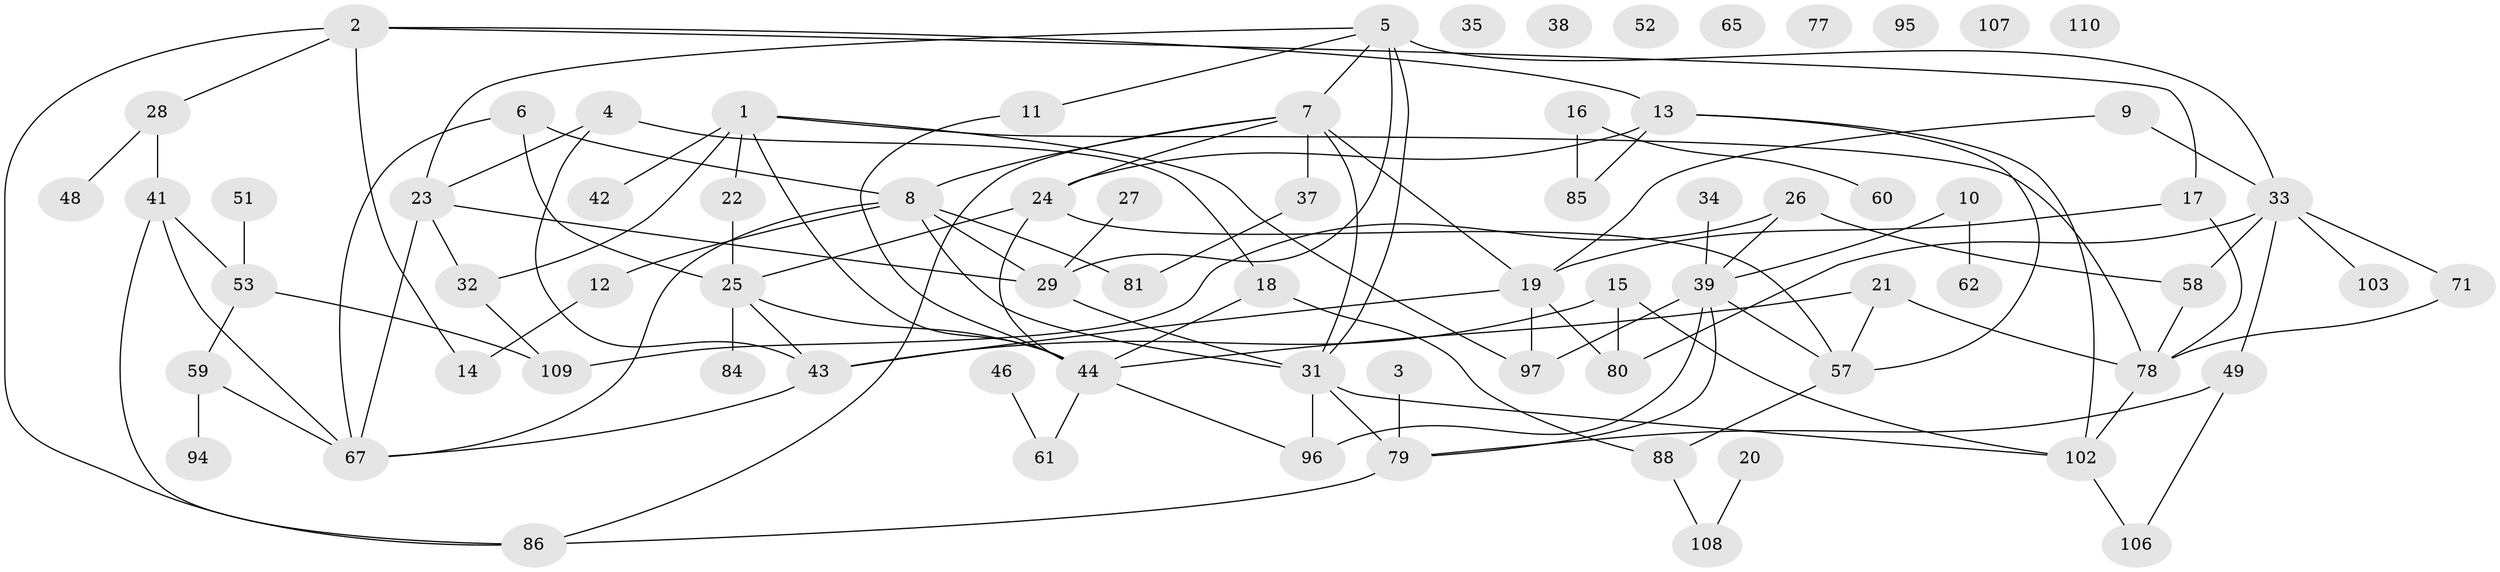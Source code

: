 // Generated by graph-tools (version 1.1) at 2025/23/03/03/25 07:23:29]
// undirected, 76 vertices, 114 edges
graph export_dot {
graph [start="1"]
  node [color=gray90,style=filled];
  1 [super="+50"];
  2 [super="+101"];
  3;
  4;
  5 [super="+83"];
  6 [super="+36"];
  7 [super="+55"];
  8 [super="+90"];
  9 [super="+40"];
  10 [super="+87"];
  11 [super="+75"];
  12 [super="+66"];
  13;
  14 [super="+63"];
  15;
  16 [super="+54"];
  17 [super="+47"];
  18;
  19 [super="+70"];
  20;
  21 [super="+56"];
  22;
  23 [super="+82"];
  24 [super="+30"];
  25 [super="+45"];
  26 [super="+68"];
  27;
  28;
  29 [super="+76"];
  31 [super="+93"];
  32 [super="+91"];
  33 [super="+73"];
  34;
  35;
  37;
  38;
  39 [super="+69"];
  41 [super="+111"];
  42;
  43;
  44 [super="+74"];
  46;
  48;
  49;
  51;
  52 [super="+72"];
  53 [super="+89"];
  57 [super="+64"];
  58;
  59;
  60;
  61;
  62;
  65;
  67 [super="+92"];
  71;
  77;
  78 [super="+105"];
  79 [super="+104"];
  80 [super="+100"];
  81;
  84;
  85;
  86 [super="+98"];
  88 [super="+99"];
  94;
  95;
  96;
  97;
  102 [super="+112"];
  103;
  106;
  107;
  108;
  109;
  110;
  1 -- 97;
  1 -- 22;
  1 -- 42;
  1 -- 44;
  1 -- 78;
  1 -- 32;
  2 -- 17;
  2 -- 86;
  2 -- 28;
  2 -- 13;
  2 -- 14;
  3 -- 79;
  4 -- 18;
  4 -- 43;
  4 -- 23;
  5 -- 33;
  5 -- 23;
  5 -- 7;
  5 -- 29;
  5 -- 31;
  5 -- 11;
  6 -- 8;
  6 -- 25;
  6 -- 67;
  7 -- 86;
  7 -- 37;
  7 -- 8;
  7 -- 24;
  7 -- 31;
  7 -- 19;
  8 -- 12;
  8 -- 67;
  8 -- 81;
  8 -- 29;
  8 -- 31;
  9 -- 33 [weight=2];
  9 -- 19;
  10 -- 62;
  10 -- 39;
  11 -- 44;
  12 -- 14;
  13 -- 24;
  13 -- 57;
  13 -- 85;
  13 -- 102;
  15 -- 43;
  15 -- 80;
  15 -- 102;
  16 -- 60;
  16 -- 85;
  17 -- 78;
  17 -- 19;
  18 -- 44;
  18 -- 88;
  19 -- 43;
  19 -- 80;
  19 -- 97;
  20 -- 108;
  21 -- 44;
  21 -- 57;
  21 -- 78;
  22 -- 25;
  23 -- 67;
  23 -- 29;
  23 -- 32;
  24 -- 25;
  24 -- 44;
  24 -- 57;
  25 -- 43;
  25 -- 84;
  25 -- 44;
  26 -- 58;
  26 -- 109;
  26 -- 39;
  27 -- 29;
  28 -- 41;
  28 -- 48;
  29 -- 31;
  31 -- 96;
  31 -- 79;
  31 -- 102;
  32 -- 109;
  33 -- 49;
  33 -- 58;
  33 -- 71;
  33 -- 80;
  33 -- 103;
  34 -- 39;
  37 -- 81;
  39 -- 96;
  39 -- 97;
  39 -- 57;
  39 -- 79;
  41 -- 53;
  41 -- 67;
  41 -- 86;
  43 -- 67;
  44 -- 96;
  44 -- 61;
  46 -- 61;
  49 -- 79;
  49 -- 106;
  51 -- 53;
  53 -- 109;
  53 -- 59;
  57 -- 88;
  58 -- 78;
  59 -- 67;
  59 -- 94;
  71 -- 78;
  78 -- 102;
  79 -- 86;
  88 -- 108;
  102 -- 106;
}
